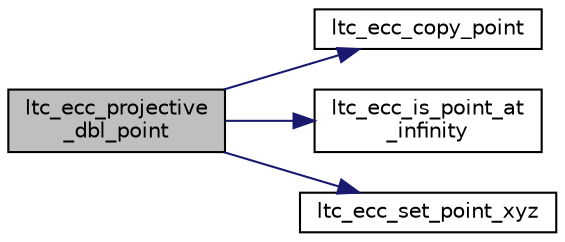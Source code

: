 digraph "ltc_ecc_projective_dbl_point"
{
 // LATEX_PDF_SIZE
  edge [fontname="Helvetica",fontsize="10",labelfontname="Helvetica",labelfontsize="10"];
  node [fontname="Helvetica",fontsize="10",shape=record];
  rankdir="LR";
  Node0 [label="ltc_ecc_projective\l_dbl_point",height=0.2,width=0.4,color="black", fillcolor="grey75", style="filled", fontcolor="black",tooltip="Double an ECC point."];
  Node0 -> Node1 [color="midnightblue",fontsize="10",style="solid"];
  Node1 [label="ltc_ecc_copy_point",height=0.2,width=0.4,color="black", fillcolor="white", style="filled",URL="$tomcrypt__private_8h.html#a4b36b54e30a0a87aff57a936b386df7f",tooltip=" "];
  Node0 -> Node2 [color="midnightblue",fontsize="10",style="solid"];
  Node2 [label="ltc_ecc_is_point_at\l_infinity",height=0.2,width=0.4,color="black", fillcolor="white", style="filled",URL="$tomcrypt__private_8h.html#a54a2d7d30af25ef341a8aca09269177d",tooltip=" "];
  Node0 -> Node3 [color="midnightblue",fontsize="10",style="solid"];
  Node3 [label="ltc_ecc_set_point_xyz",height=0.2,width=0.4,color="black", fillcolor="white", style="filled",URL="$tomcrypt__private_8h.html#adc0366a4a0c272b7594bcea0d8fe7ccb",tooltip=" "];
}
